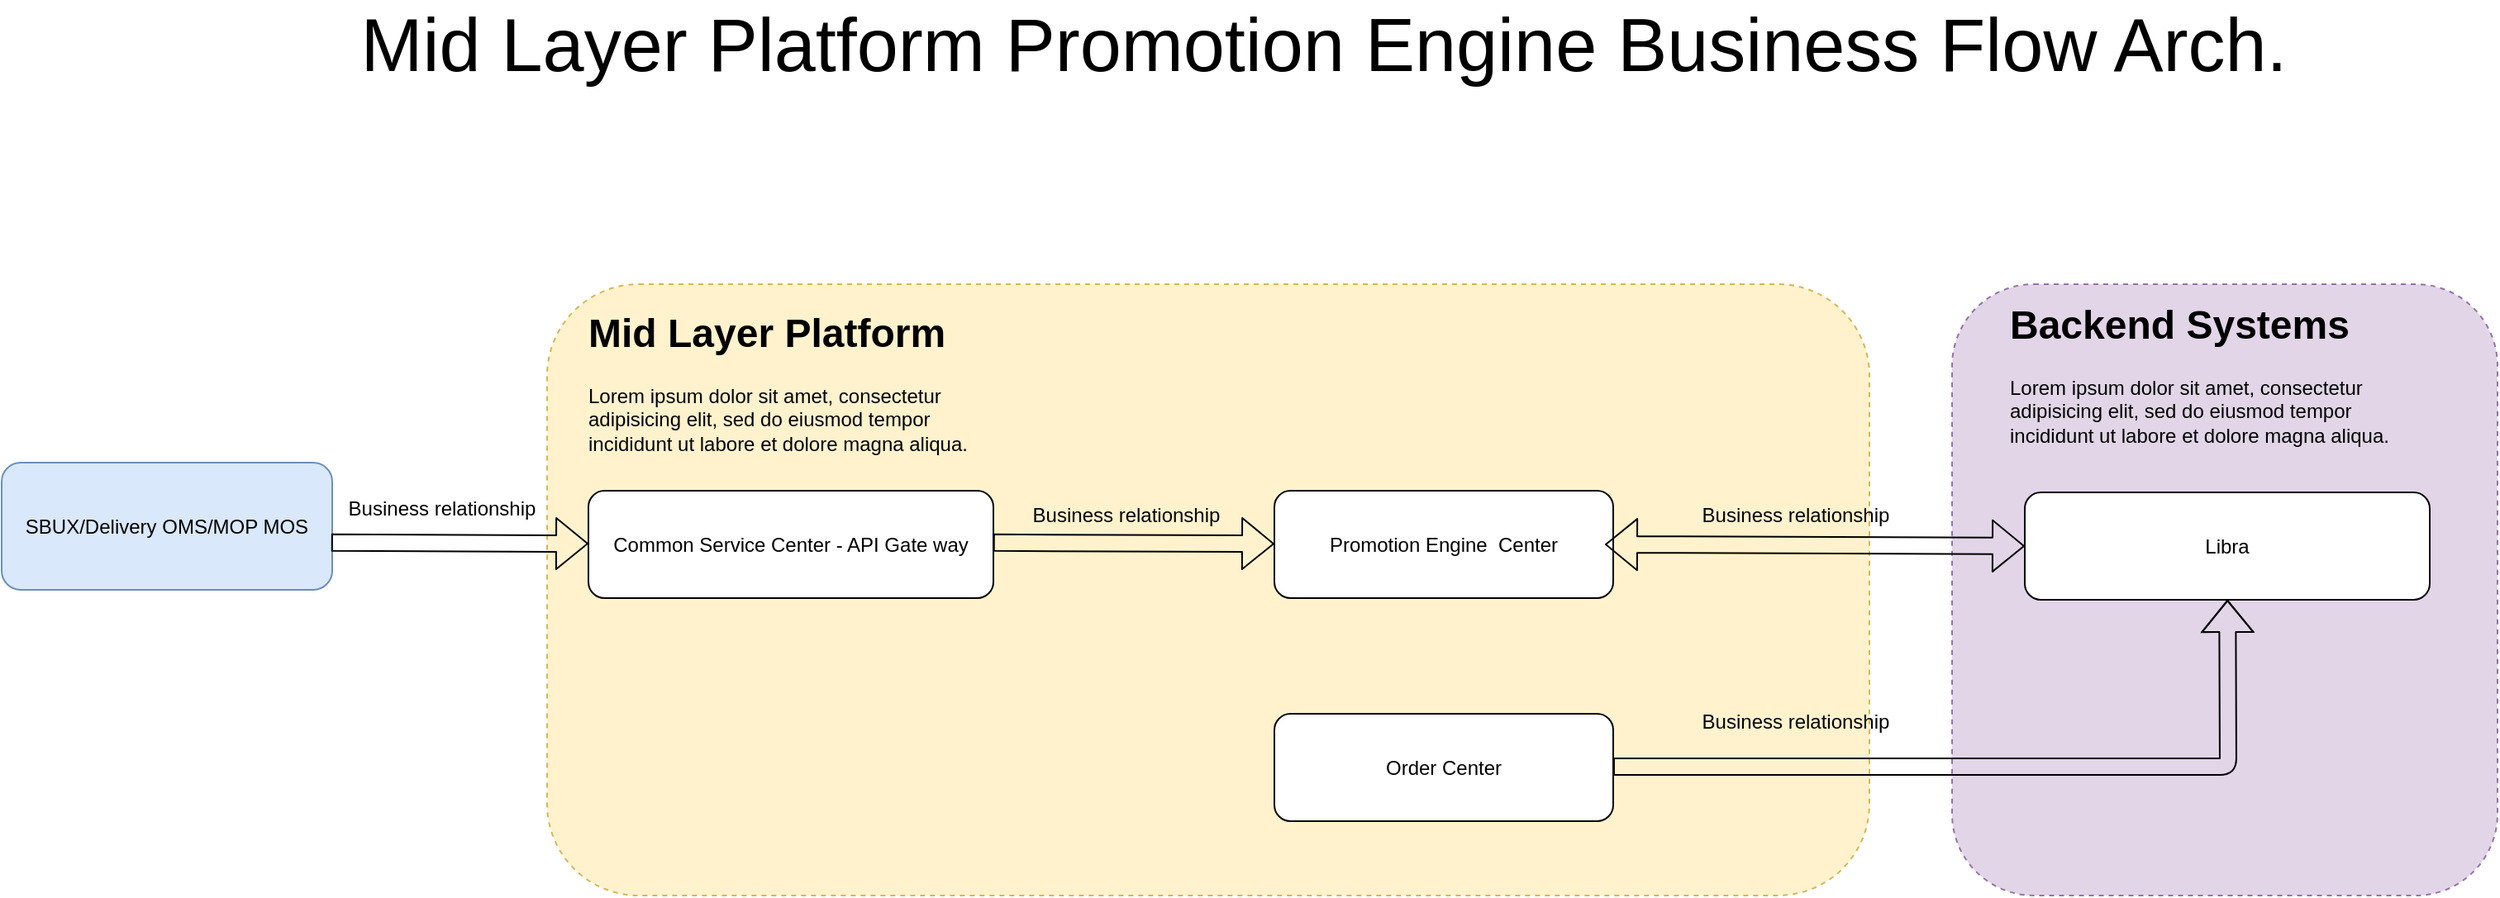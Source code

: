 <mxfile type="github" version="12.1.9" pages="1"><diagram id="MQAHFbbfDHAqXE929brh" name="Page-1"><mxGraphModel grid="1" dx="850" dy="467" gridSize="10" guides="1" tooltips="1" connect="1" arrows="1" fold="1" page="1" pageScale="1" pageWidth="827" pageHeight="1169" math="0" shadow="0"><root><mxCell id="0"/><mxCell id="1" parent="0"/><mxCell id="2I_Xf8qAkBCNeDOOvv6f-1" value="SBUX/Delivery OMS/MOP MOS" parent="1" vertex="1" style="rounded=1;whiteSpace=wrap;html=1;fillColor=#dae8fc;strokeColor=#6c8ebf;"><mxGeometry as="geometry" height="77" width="200" y="368" x="60"/></mxCell><mxCell id="2I_Xf8qAkBCNeDOOvv6f-2" value="" parent="1" vertex="1" style="rounded=1;whiteSpace=wrap;html=1;dashed=1;fillColor=#fff2cc;strokeColor=#d6b656;"><mxGeometry as="geometry" height="370" width="800" y="260" x="390"/></mxCell><mxCell id="2I_Xf8qAkBCNeDOOvv6f-3" value="&lt;h1&gt;Mid Layer Platform&lt;/h1&gt;&lt;p&gt;Lorem ipsum dolor sit amet, consectetur adipisicing elit, sed do eiusmod tempor incididunt ut labore et dolore magna aliqua.&lt;/p&gt;" parent="1" vertex="1" style="text;html=1;strokeColor=none;fillColor=none;spacing=5;spacingTop=-20;whiteSpace=wrap;overflow=hidden;rounded=0;dashed=1;"><mxGeometry as="geometry" height="120" width="250" y="270" x="410"/></mxCell><mxCell id="2I_Xf8qAkBCNeDOOvv6f-4" value="Common Service Center - API Gate way" parent="1" vertex="1" style="rounded=1;whiteSpace=wrap;html=1;"><mxGeometry as="geometry" height="65" width="245" y="385" x="415"/></mxCell><mxCell id="2I_Xf8qAkBCNeDOOvv6f-5" value="Promotion Engine&amp;nbsp; Center " parent="1" vertex="1" style="rounded=1;whiteSpace=wrap;html=1;"><mxGeometry as="geometry" height="65" width="205" y="385" x="830"/></mxCell><mxCell id="2I_Xf8qAkBCNeDOOvv6f-6" value="Order Center " parent="1" vertex="1" style="rounded=1;whiteSpace=wrap;html=1;"><mxGeometry as="geometry" height="65" width="205" y="520" x="830"/></mxCell><mxCell id="2I_Xf8qAkBCNeDOOvv6f-7" value="" parent="1" vertex="1" style="rounded=1;whiteSpace=wrap;html=1;dashed=1;fillColor=#e1d5e7;strokeColor=#9673a6;"><mxGeometry as="geometry" height="370" width="330" y="260" x="1240"/></mxCell><mxCell id="2I_Xf8qAkBCNeDOOvv6f-8" value="&lt;h1&gt;Backend Systems&lt;/h1&gt;&lt;p&gt;Lorem ipsum dolor sit amet, consectetur adipisicing elit, sed do eiusmod tempor incididunt ut labore et dolore magna aliqua.&lt;/p&gt;" parent="1" vertex="1" style="text;html=1;strokeColor=none;fillColor=none;spacing=5;spacingTop=-20;whiteSpace=wrap;overflow=hidden;rounded=0;dashed=1;"><mxGeometry as="geometry" height="120" width="250" y="265" x="1270"/></mxCell><mxCell id="2I_Xf8qAkBCNeDOOvv6f-9" value="Libra" parent="1" vertex="1" style="rounded=1;whiteSpace=wrap;html=1;"><mxGeometry as="geometry" height="65" width="245" y="386" x="1284"/></mxCell><mxCell id="2I_Xf8qAkBCNeDOOvv6f-10" value="Mid Layer Platform Promotion Engine Business Flow Arch." parent="1" vertex="1" style="text;html=1;strokeColor=none;fillColor=none;align=center;verticalAlign=middle;whiteSpace=wrap;rounded=0;fontSize=45;"><mxGeometry as="geometry" height="50" width="1180" y="90" x="270"/></mxCell><mxCell id="2I_Xf8qAkBCNeDOOvv6f-11" value="" parent="1" style="shape=flexArrow;endArrow=classic;html=1;fontSize=45;exitX=0.997;exitY=0.629;exitDx=0;exitDy=0;exitPerimeter=0;" target="2I_Xf8qAkBCNeDOOvv6f-4" source="2I_Xf8qAkBCNeDOOvv6f-1" edge="1"><mxGeometry as="geometry" height="50" width="50" relative="1"><mxPoint as="sourcePoint" y="414" x="260"/><mxPoint as="targetPoint" y="414" x="340"/></mxGeometry></mxCell><mxCell id="2I_Xf8qAkBCNeDOOvv6f-12" value="" parent="1" style="shape=flexArrow;endArrow=classic;html=1;fontSize=45;exitX=0.997;exitY=0.629;exitDx=0;exitDy=0;exitPerimeter=0;" target="2I_Xf8qAkBCNeDOOvv6f-5" edge="1"><mxGeometry as="geometry" height="50" width="50" relative="1"><mxPoint as="sourcePoint" y="416.433" x="659.9"/><mxPoint as="targetPoint" y="417" x="790"/></mxGeometry></mxCell><mxCell id="2I_Xf8qAkBCNeDOOvv6f-14" value="" parent="1" style="shape=flexArrow;endArrow=classic;startArrow=classic;html=1;fontSize=45;entryX=0;entryY=0.5;entryDx=0;entryDy=0;" target="2I_Xf8qAkBCNeDOOvv6f-9" edge="1"><mxGeometry as="geometry" height="50" width="50" relative="1"><mxPoint as="sourcePoint" y="417.5" x="1030"/><mxPoint as="targetPoint" y="617.5" x="1428.5"/></mxGeometry></mxCell><mxCell id="2I_Xf8qAkBCNeDOOvv6f-15" value="Business relationship" parent="1" vertex="1" style="text;strokeColor=none;fillColor=none;html=1;fontSize=12;fontStyle=0;verticalAlign=middle;align=center;"><mxGeometry as="geometry" height="30" width="130" y="385" x="1080"/></mxCell><mxCell id="2I_Xf8qAkBCNeDOOvv6f-16" value="Business relationship" parent="1" vertex="1" style="text;strokeColor=none;fillColor=none;html=1;fontSize=12;fontStyle=0;verticalAlign=middle;align=center;"><mxGeometry as="geometry" height="30" width="130" y="381" x="261"/></mxCell><mxCell id="2I_Xf8qAkBCNeDOOvv6f-17" value="Business relationship" parent="1" vertex="1" style="text;strokeColor=none;fillColor=none;html=1;fontSize=12;fontStyle=0;verticalAlign=middle;align=center;"><mxGeometry as="geometry" height="30" width="130" y="385" x="675"/></mxCell><mxCell id="2I_Xf8qAkBCNeDOOvv6f-19" value="" parent="1" style="shape=flexArrow;endArrow=classic;html=1;" target="2I_Xf8qAkBCNeDOOvv6f-9" edge="1"><mxGeometry as="geometry" height="50" width="50" relative="1"><mxPoint as="sourcePoint" y="552" x="1035"/><mxPoint as="targetPoint" y="800" x="1240"/><Array as="points"><mxPoint y="552" x="1135"/><mxPoint y="552" x="1145"/><mxPoint y="552" x="1407"/></Array></mxGeometry></mxCell><mxCell id="2I_Xf8qAkBCNeDOOvv6f-20" value="Business relationship" parent="1" vertex="1" style="text;strokeColor=none;fillColor=none;html=1;fontSize=12;fontStyle=0;verticalAlign=middle;align=center;"><mxGeometry as="geometry" height="30" width="130" y="510" x="1080"/></mxCell></root></mxGraphModel></diagram></mxfile>